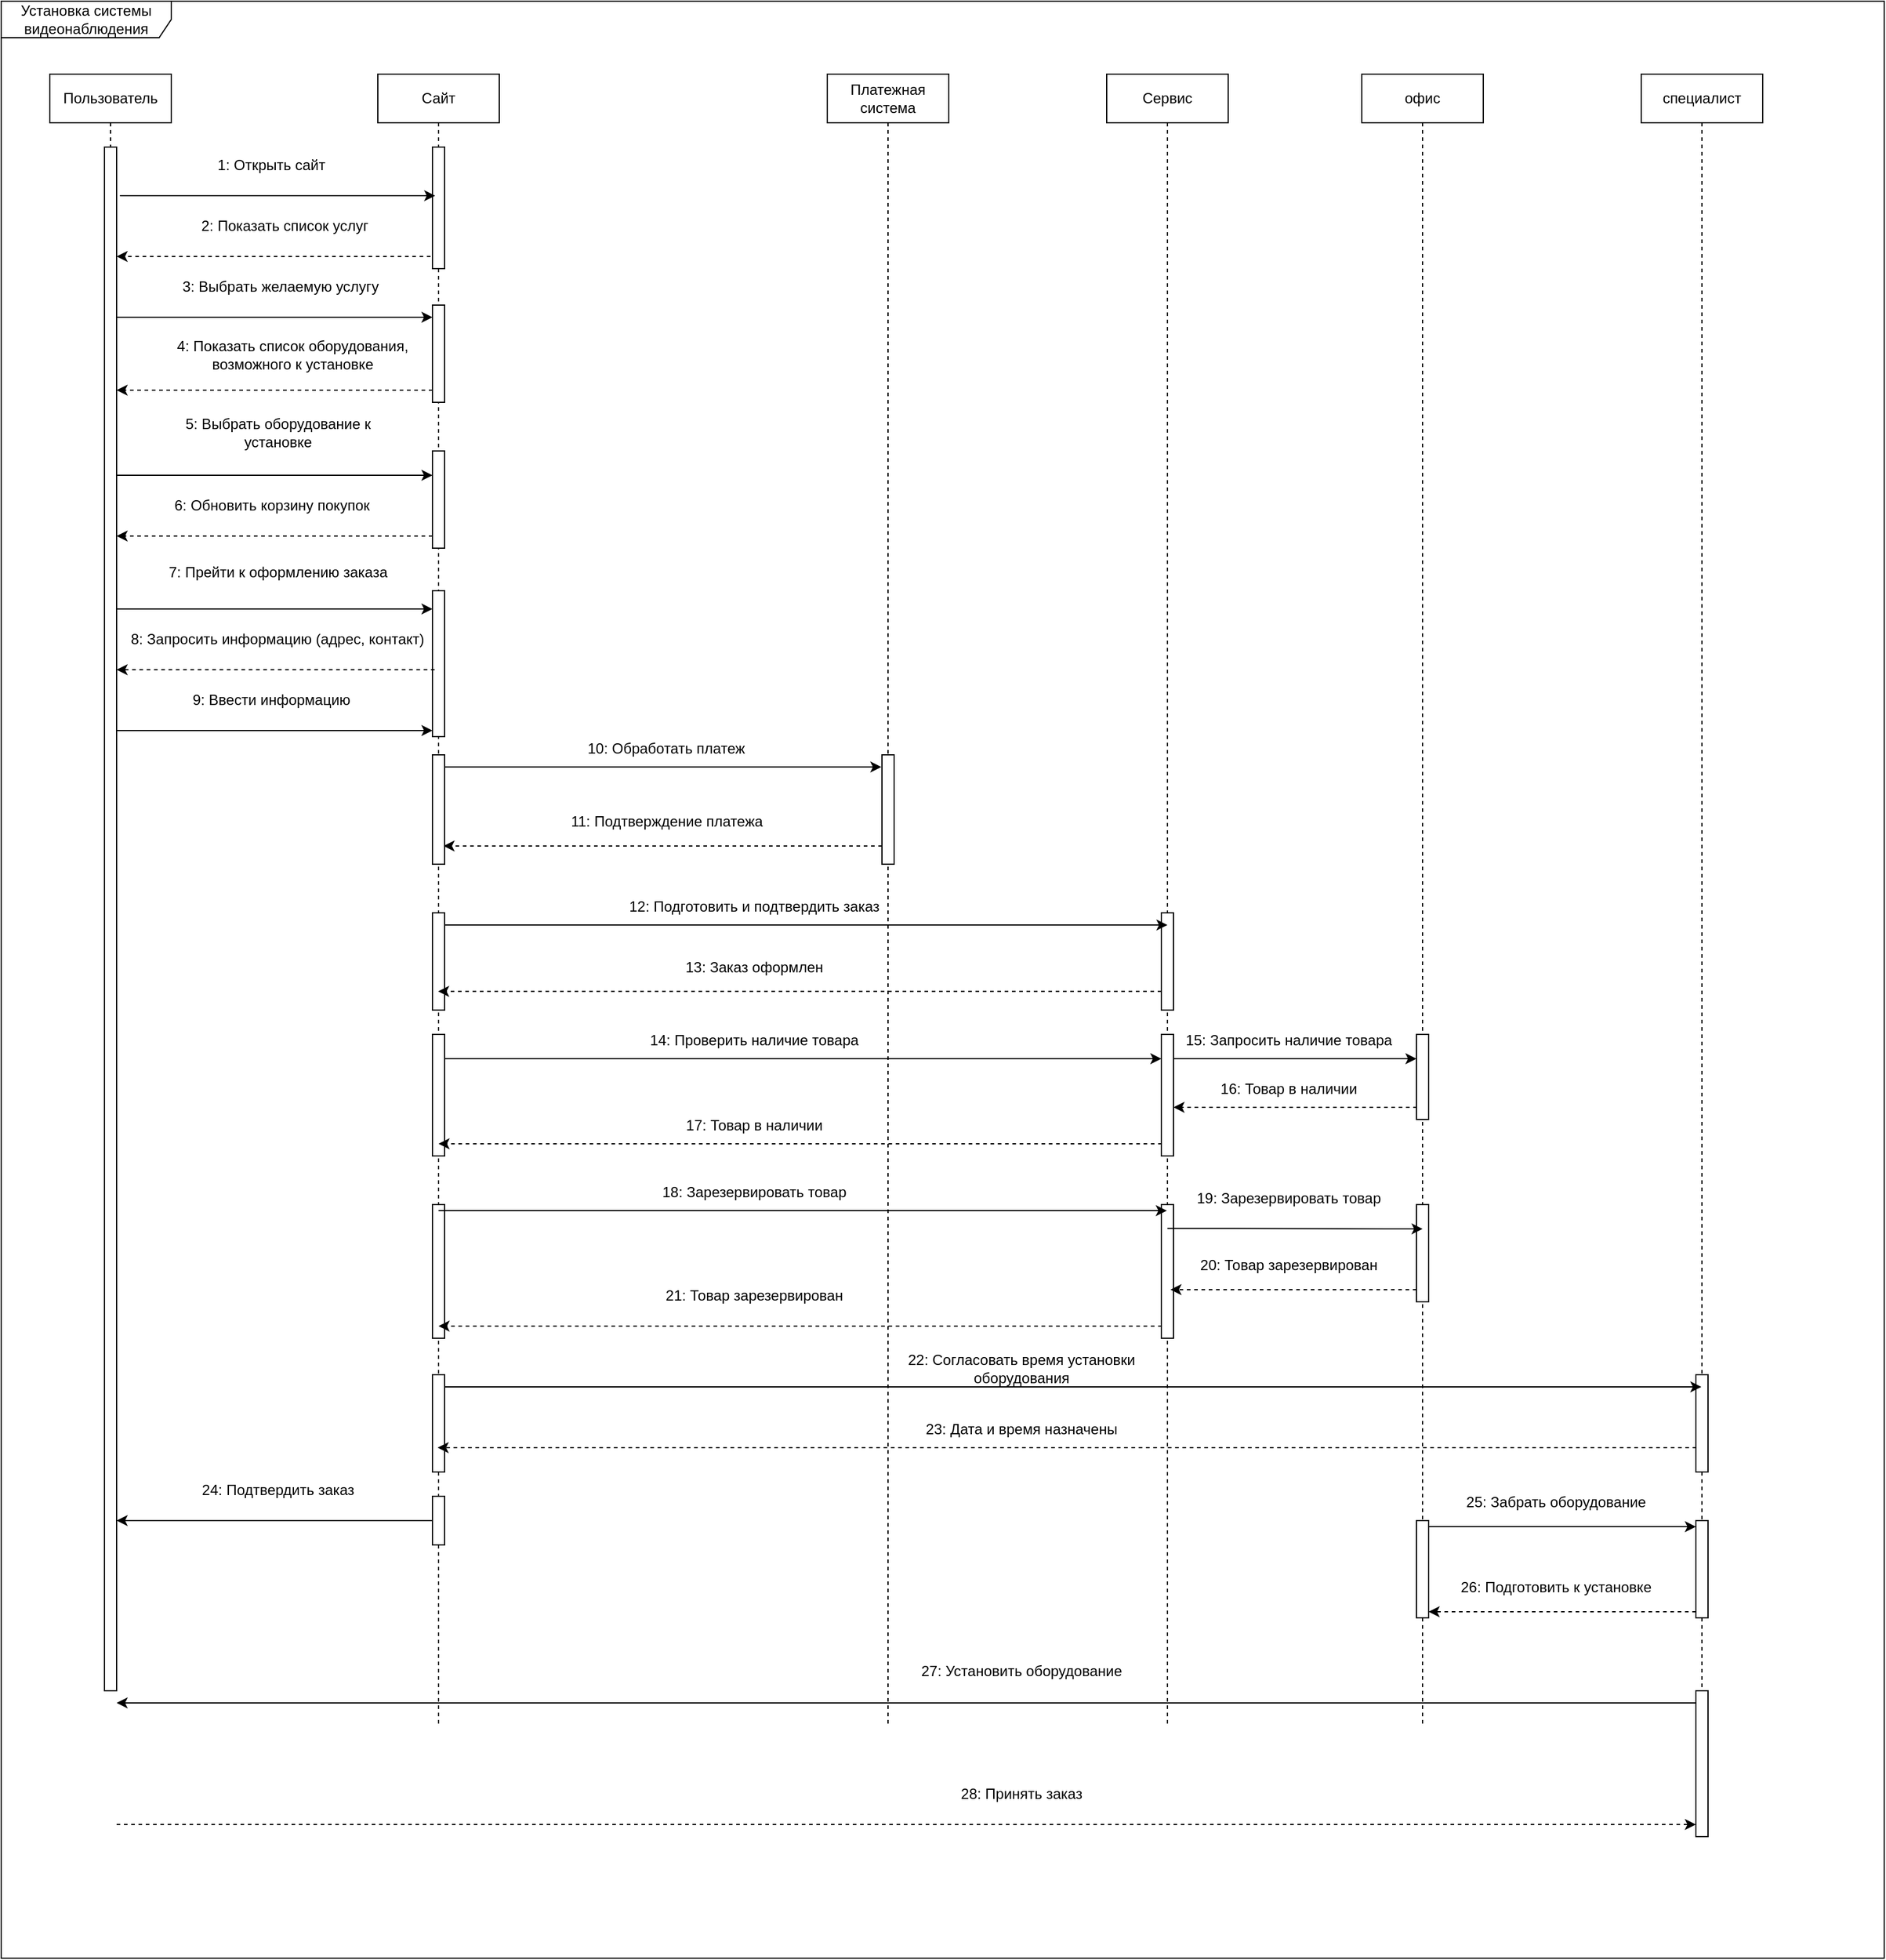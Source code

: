 <mxfile version="25.0.1">
  <diagram name="Страница — 1" id="M_jzQXmH7S2AjxUuForW">
    <mxGraphModel dx="1746" dy="2368" grid="1" gridSize="10" guides="1" tooltips="1" connect="1" arrows="1" fold="1" page="1" pageScale="1" pageWidth="827" pageHeight="1169" math="0" shadow="0">
      <root>
        <mxCell id="0" />
        <mxCell id="1" parent="0" />
        <mxCell id="CVCiPec276KEIEZ4r-IQ-117" value="Пользователь" style="shape=umlLifeline;perimeter=lifelinePerimeter;whiteSpace=wrap;html=1;container=1;dropTarget=0;collapsible=0;recursiveResize=0;outlineConnect=0;portConstraint=eastwest;newEdgeStyle={&quot;curved&quot;:0,&quot;rounded&quot;:0};" parent="1" vertex="1">
          <mxGeometry x="1130" y="40" width="100" height="80" as="geometry" />
        </mxCell>
        <mxCell id="CVCiPec276KEIEZ4r-IQ-118" value="Сайт" style="shape=umlLifeline;perimeter=lifelinePerimeter;whiteSpace=wrap;html=1;container=1;dropTarget=0;collapsible=0;recursiveResize=0;outlineConnect=0;portConstraint=eastwest;newEdgeStyle={&quot;curved&quot;:0,&quot;rounded&quot;:0};" parent="1" vertex="1">
          <mxGeometry x="1400" y="40" width="100" height="1360" as="geometry" />
        </mxCell>
        <mxCell id="CVCiPec276KEIEZ4r-IQ-129" value="" style="html=1;points=[[0,0,0,0,5],[0,1,0,0,-5],[1,0,0,0,5],[1,1,0,0,-5]];perimeter=orthogonalPerimeter;outlineConnect=0;targetShapes=umlLifeline;portConstraint=eastwest;newEdgeStyle={&quot;curved&quot;:0,&quot;rounded&quot;:0};" parent="CVCiPec276KEIEZ4r-IQ-118" vertex="1">
          <mxGeometry x="45" y="60" width="10" height="100" as="geometry" />
        </mxCell>
        <mxCell id="CVCiPec276KEIEZ4r-IQ-142" value="" style="html=1;points=[[0,0,0,0,5],[0,1,0,0,-5],[1,0,0,0,5],[1,1,0,0,-5]];perimeter=orthogonalPerimeter;outlineConnect=0;targetShapes=umlLifeline;portConstraint=eastwest;newEdgeStyle={&quot;curved&quot;:0,&quot;rounded&quot;:0};" parent="CVCiPec276KEIEZ4r-IQ-118" vertex="1">
          <mxGeometry x="45" y="310" width="10" height="80" as="geometry" />
        </mxCell>
        <mxCell id="CVCiPec276KEIEZ4r-IQ-149" value="" style="html=1;points=[[0,0,0,0,5],[0,1,0,0,-5],[1,0,0,0,5],[1,1,0,0,-5]];perimeter=orthogonalPerimeter;outlineConnect=0;targetShapes=umlLifeline;portConstraint=eastwest;newEdgeStyle={&quot;curved&quot;:0,&quot;rounded&quot;:0};" parent="CVCiPec276KEIEZ4r-IQ-118" vertex="1">
          <mxGeometry x="45" y="560" width="10" height="90" as="geometry" />
        </mxCell>
        <mxCell id="CVCiPec276KEIEZ4r-IQ-157" value="" style="html=1;points=[[0,0,0,0,5],[0,1,0,0,-5],[1,0,0,0,5],[1,1,0,0,-5]];perimeter=orthogonalPerimeter;outlineConnect=0;targetShapes=umlLifeline;portConstraint=eastwest;newEdgeStyle={&quot;curved&quot;:0,&quot;rounded&quot;:0};" parent="CVCiPec276KEIEZ4r-IQ-118" vertex="1">
          <mxGeometry x="45" y="690" width="10" height="80" as="geometry" />
        </mxCell>
        <mxCell id="CVCiPec276KEIEZ4r-IQ-163" value="" style="html=1;points=[[0,0,0,0,5],[0,1,0,0,-5],[1,0,0,0,5],[1,1,0,0,-5]];perimeter=orthogonalPerimeter;outlineConnect=0;targetShapes=umlLifeline;portConstraint=eastwest;newEdgeStyle={&quot;curved&quot;:0,&quot;rounded&quot;:0};" parent="CVCiPec276KEIEZ4r-IQ-118" vertex="1">
          <mxGeometry x="45" y="790" width="10" height="100" as="geometry" />
        </mxCell>
        <mxCell id="CVCiPec276KEIEZ4r-IQ-180" value="" style="html=1;points=[[0,0,0,0,5],[0,1,0,0,-5],[1,0,0,0,5],[1,1,0,0,-5]];perimeter=orthogonalPerimeter;outlineConnect=0;targetShapes=umlLifeline;portConstraint=eastwest;newEdgeStyle={&quot;curved&quot;:0,&quot;rounded&quot;:0};" parent="CVCiPec276KEIEZ4r-IQ-118" vertex="1">
          <mxGeometry x="45" y="930" width="10" height="110" as="geometry" />
        </mxCell>
        <mxCell id="CVCiPec276KEIEZ4r-IQ-194" value="" style="html=1;points=[[0,0,0,0,5],[0,1,0,0,-5],[1,0,0,0,5],[1,1,0,0,-5]];perimeter=orthogonalPerimeter;outlineConnect=0;targetShapes=umlLifeline;portConstraint=eastwest;newEdgeStyle={&quot;curved&quot;:0,&quot;rounded&quot;:0};" parent="CVCiPec276KEIEZ4r-IQ-118" vertex="1">
          <mxGeometry x="45" y="1070" width="10" height="80" as="geometry" />
        </mxCell>
        <mxCell id="CVCiPec276KEIEZ4r-IQ-200" value="" style="html=1;points=[[0,0,0,0,5],[0,1,0,0,-5],[1,0,0,0,5],[1,1,0,0,-5]];perimeter=orthogonalPerimeter;outlineConnect=0;targetShapes=umlLifeline;portConstraint=eastwest;newEdgeStyle={&quot;curved&quot;:0,&quot;rounded&quot;:0};" parent="CVCiPec276KEIEZ4r-IQ-118" vertex="1">
          <mxGeometry x="45" y="1170" width="10" height="40" as="geometry" />
        </mxCell>
        <mxCell id="CVCiPec276KEIEZ4r-IQ-221" value="" style="html=1;points=[[0,0,0,0,5],[0,1,0,0,-5],[1,0,0,0,5],[1,1,0,0,-5]];perimeter=orthogonalPerimeter;outlineConnect=0;targetShapes=umlLifeline;portConstraint=eastwest;newEdgeStyle={&quot;curved&quot;:0,&quot;rounded&quot;:0};" parent="CVCiPec276KEIEZ4r-IQ-118" vertex="1">
          <mxGeometry x="45" y="190" width="10" height="80" as="geometry" />
        </mxCell>
        <mxCell id="b9OQVoJCKVu9rGhb326X-2" value="" style="html=1;points=[[0,0,0,0,5],[0,1,0,0,-5],[1,0,0,0,5],[1,1,0,0,-5]];perimeter=orthogonalPerimeter;outlineConnect=0;targetShapes=umlLifeline;portConstraint=eastwest;newEdgeStyle={&quot;curved&quot;:0,&quot;rounded&quot;:0};" vertex="1" parent="CVCiPec276KEIEZ4r-IQ-118">
          <mxGeometry x="45" y="425" width="10" height="120" as="geometry" />
        </mxCell>
        <mxCell id="CVCiPec276KEIEZ4r-IQ-120" value="Платежная система" style="shape=umlLifeline;perimeter=lifelinePerimeter;whiteSpace=wrap;html=1;container=1;dropTarget=0;collapsible=0;recursiveResize=0;outlineConnect=0;portConstraint=eastwest;newEdgeStyle={&quot;curved&quot;:0,&quot;rounded&quot;:0};" parent="1" vertex="1">
          <mxGeometry x="1770" y="40" width="100" height="1360" as="geometry" />
        </mxCell>
        <mxCell id="CVCiPec276KEIEZ4r-IQ-150" value="" style="html=1;points=[[0,0,0,0,5],[0,1,0,0,-5],[1,0,0,0,5],[1,1,0,0,-5]];perimeter=orthogonalPerimeter;outlineConnect=0;targetShapes=umlLifeline;portConstraint=eastwest;newEdgeStyle={&quot;curved&quot;:0,&quot;rounded&quot;:0};" parent="CVCiPec276KEIEZ4r-IQ-120" vertex="1">
          <mxGeometry x="45" y="560" width="10" height="90" as="geometry" />
        </mxCell>
        <mxCell id="CVCiPec276KEIEZ4r-IQ-121" value="Сервис" style="shape=umlLifeline;perimeter=lifelinePerimeter;whiteSpace=wrap;html=1;container=1;dropTarget=0;collapsible=0;recursiveResize=0;outlineConnect=0;portConstraint=eastwest;newEdgeStyle={&quot;curved&quot;:0,&quot;rounded&quot;:0};" parent="1" vertex="1">
          <mxGeometry x="2000" y="40" width="100" height="1360" as="geometry" />
        </mxCell>
        <mxCell id="CVCiPec276KEIEZ4r-IQ-159" value="" style="html=1;points=[[0,0,0,0,5],[0,1,0,0,-5],[1,0,0,0,5],[1,1,0,0,-5]];perimeter=orthogonalPerimeter;outlineConnect=0;targetShapes=umlLifeline;portConstraint=eastwest;newEdgeStyle={&quot;curved&quot;:0,&quot;rounded&quot;:0};" parent="CVCiPec276KEIEZ4r-IQ-121" vertex="1">
          <mxGeometry x="45" y="690" width="10" height="80" as="geometry" />
        </mxCell>
        <mxCell id="CVCiPec276KEIEZ4r-IQ-164" value="" style="html=1;points=[[0,0,0,0,5],[0,1,0,0,-5],[1,0,0,0,5],[1,1,0,0,-5]];perimeter=orthogonalPerimeter;outlineConnect=0;targetShapes=umlLifeline;portConstraint=eastwest;newEdgeStyle={&quot;curved&quot;:0,&quot;rounded&quot;:0};" parent="CVCiPec276KEIEZ4r-IQ-121" vertex="1">
          <mxGeometry x="45" y="790" width="10" height="100" as="geometry" />
        </mxCell>
        <mxCell id="CVCiPec276KEIEZ4r-IQ-183" value="" style="html=1;points=[[0,0,0,0,5],[0,1,0,0,-5],[1,0,0,0,5],[1,1,0,0,-5]];perimeter=orthogonalPerimeter;outlineConnect=0;targetShapes=umlLifeline;portConstraint=eastwest;newEdgeStyle={&quot;curved&quot;:0,&quot;rounded&quot;:0};" parent="CVCiPec276KEIEZ4r-IQ-121" vertex="1">
          <mxGeometry x="45" y="930" width="10" height="110" as="geometry" />
        </mxCell>
        <mxCell id="CVCiPec276KEIEZ4r-IQ-122" value="офис" style="shape=umlLifeline;perimeter=lifelinePerimeter;whiteSpace=wrap;html=1;container=1;dropTarget=0;collapsible=0;recursiveResize=0;outlineConnect=0;portConstraint=eastwest;newEdgeStyle={&quot;curved&quot;:0,&quot;rounded&quot;:0};" parent="1" vertex="1">
          <mxGeometry x="2210" y="40" width="100" height="1360" as="geometry" />
        </mxCell>
        <mxCell id="CVCiPec276KEIEZ4r-IQ-171" value="" style="html=1;points=[[0,0,0,0,5],[0,1,0,0,-5],[1,0,0,0,5],[1,1,0,0,-5]];perimeter=orthogonalPerimeter;outlineConnect=0;targetShapes=umlLifeline;portConstraint=eastwest;newEdgeStyle={&quot;curved&quot;:0,&quot;rounded&quot;:0};" parent="CVCiPec276KEIEZ4r-IQ-122" vertex="1">
          <mxGeometry x="45" y="790" width="10" height="70" as="geometry" />
        </mxCell>
        <mxCell id="CVCiPec276KEIEZ4r-IQ-185" value="" style="html=1;points=[[0,0,0,0,5],[0,1,0,0,-5],[1,0,0,0,5],[1,1,0,0,-5]];perimeter=orthogonalPerimeter;outlineConnect=0;targetShapes=umlLifeline;portConstraint=eastwest;newEdgeStyle={&quot;curved&quot;:0,&quot;rounded&quot;:0};" parent="CVCiPec276KEIEZ4r-IQ-122" vertex="1">
          <mxGeometry x="45" y="930" width="10" height="80" as="geometry" />
        </mxCell>
        <mxCell id="CVCiPec276KEIEZ4r-IQ-206" value="" style="html=1;points=[[0,0,0,0,5],[0,1,0,0,-5],[1,0,0,0,5],[1,1,0,0,-5]];perimeter=orthogonalPerimeter;outlineConnect=0;targetShapes=umlLifeline;portConstraint=eastwest;newEdgeStyle={&quot;curved&quot;:0,&quot;rounded&quot;:0};" parent="CVCiPec276KEIEZ4r-IQ-122" vertex="1">
          <mxGeometry x="45" y="1190" width="10" height="80" as="geometry" />
        </mxCell>
        <mxCell id="CVCiPec276KEIEZ4r-IQ-123" value="" style="html=1;points=[[0,0,0,0,5],[0,1,0,0,-5],[1,0,0,0,5],[1,1,0,0,-5]];perimeter=orthogonalPerimeter;outlineConnect=0;targetShapes=umlLifeline;portConstraint=eastwest;newEdgeStyle={&quot;curved&quot;:0,&quot;rounded&quot;:0};" parent="1" vertex="1">
          <mxGeometry x="1175" y="100" width="10" height="1270" as="geometry" />
        </mxCell>
        <mxCell id="CVCiPec276KEIEZ4r-IQ-124" value="" style="endArrow=classic;html=1;rounded=0;exitX=1.083;exitY=0.016;exitDx=0;exitDy=0;exitPerimeter=0;" parent="1" edge="1">
          <mxGeometry width="50" height="50" relative="1" as="geometry">
            <mxPoint x="1187.75" y="140" as="sourcePoint" />
            <mxPoint x="1447.25" y="140" as="targetPoint" />
          </mxGeometry>
        </mxCell>
        <mxCell id="CVCiPec276KEIEZ4r-IQ-130" value="" style="endArrow=classic;html=1;rounded=0;exitX=1.083;exitY=0.016;exitDx=0;exitDy=0;exitPerimeter=0;" parent="1" edge="1">
          <mxGeometry width="50" height="50" relative="1" as="geometry">
            <mxPoint x="1185" y="580" as="sourcePoint" />
            <mxPoint x="1445" y="580" as="targetPoint" />
          </mxGeometry>
        </mxCell>
        <mxCell id="CVCiPec276KEIEZ4r-IQ-131" value="1: Открыть сайт" style="text;html=1;align=center;verticalAlign=middle;whiteSpace=wrap;rounded=0;" parent="1" vertex="1">
          <mxGeometry x="1235" y="100" width="155" height="30" as="geometry" />
        </mxCell>
        <mxCell id="CVCiPec276KEIEZ4r-IQ-132" value="" style="endArrow=classic;html=1;rounded=0;dashed=1;" parent="1" edge="1">
          <mxGeometry width="50" height="50" relative="1" as="geometry">
            <mxPoint x="1443.37" y="190" as="sourcePoint" />
            <mxPoint x="1185" y="190" as="targetPoint" />
          </mxGeometry>
        </mxCell>
        <mxCell id="CVCiPec276KEIEZ4r-IQ-135" value="&lt;font style=&quot;vertical-align: inherit;&quot;&gt;&lt;font style=&quot;vertical-align: inherit;&quot;&gt;2: Показать список услуг&lt;/font&gt;&lt;/font&gt;" style="text;html=1;align=center;verticalAlign=middle;whiteSpace=wrap;rounded=0;" parent="1" vertex="1">
          <mxGeometry x="1241" y="150" width="165" height="30" as="geometry" />
        </mxCell>
        <mxCell id="CVCiPec276KEIEZ4r-IQ-136" value="" style="endArrow=classic;html=1;rounded=0;" parent="1" edge="1">
          <mxGeometry width="50" height="50" relative="1" as="geometry">
            <mxPoint x="1185" y="240.0" as="sourcePoint" />
            <mxPoint x="1445" y="240" as="targetPoint" />
          </mxGeometry>
        </mxCell>
        <mxCell id="CVCiPec276KEIEZ4r-IQ-137" value="" style="endArrow=classic;html=1;rounded=0;dashed=1;" parent="1" edge="1">
          <mxGeometry width="50" height="50" relative="1" as="geometry">
            <mxPoint x="1445" y="300" as="sourcePoint" />
            <mxPoint x="1185" y="300" as="targetPoint" />
            <Array as="points">
              <mxPoint x="1405" y="300" />
            </Array>
          </mxGeometry>
        </mxCell>
        <mxCell id="CVCiPec276KEIEZ4r-IQ-139" value="&lt;font style=&quot;vertical-align: inherit;&quot;&gt;&lt;font style=&quot;vertical-align: inherit;&quot;&gt;3: Выбрать желаемую услугу&lt;/font&gt;&lt;/font&gt;" style="text;html=1;align=center;verticalAlign=middle;whiteSpace=wrap;rounded=0;" parent="1" vertex="1">
          <mxGeometry x="1235" y="200" width="170" height="30" as="geometry" />
        </mxCell>
        <mxCell id="CVCiPec276KEIEZ4r-IQ-140" value="4: Показать список оборудования, возможного к установке" style="text;html=1;align=center;verticalAlign=middle;whiteSpace=wrap;rounded=0;" parent="1" vertex="1">
          <mxGeometry x="1230" y="250" width="200" height="42.5" as="geometry" />
        </mxCell>
        <mxCell id="CVCiPec276KEIEZ4r-IQ-141" value="" style="endArrow=classic;html=1;rounded=0;exitX=1.083;exitY=0.016;exitDx=0;exitDy=0;exitPerimeter=0;" parent="1" edge="1">
          <mxGeometry width="50" height="50" relative="1" as="geometry">
            <mxPoint x="1185" y="370" as="sourcePoint" />
            <mxPoint x="1445" y="370" as="targetPoint" />
          </mxGeometry>
        </mxCell>
        <mxCell id="CVCiPec276KEIEZ4r-IQ-144" value="" style="endArrow=classic;html=1;rounded=0;dashed=1;" parent="1" edge="1">
          <mxGeometry width="50" height="50" relative="1" as="geometry">
            <mxPoint x="1446.75" y="530" as="sourcePoint" />
            <mxPoint x="1185.0" y="530" as="targetPoint" />
          </mxGeometry>
        </mxCell>
        <mxCell id="CVCiPec276KEIEZ4r-IQ-145" value="8: Запросить информацию (адрес, контакт)" style="text;html=1;align=center;verticalAlign=middle;whiteSpace=wrap;rounded=0;" parent="1" vertex="1">
          <mxGeometry x="1190" y="490" width="255" height="30" as="geometry" />
        </mxCell>
        <mxCell id="CVCiPec276KEIEZ4r-IQ-146" value="5: Выбрать оборудование к установке" style="text;html=1;align=center;verticalAlign=middle;whiteSpace=wrap;rounded=0;" parent="1" vertex="1">
          <mxGeometry x="1217.5" y="320" width="200" height="30" as="geometry" />
        </mxCell>
        <mxCell id="CVCiPec276KEIEZ4r-IQ-148" value="9: Ввести информацию" style="text;html=1;align=center;verticalAlign=middle;whiteSpace=wrap;rounded=0;" parent="1" vertex="1">
          <mxGeometry x="1235" y="540" width="155" height="30" as="geometry" />
        </mxCell>
        <mxCell id="CVCiPec276KEIEZ4r-IQ-153" value="" style="endArrow=classic;html=1;rounded=0;" parent="1" source="CVCiPec276KEIEZ4r-IQ-149" edge="1">
          <mxGeometry width="50" height="50" relative="1" as="geometry">
            <mxPoint x="1460" y="610" as="sourcePoint" />
            <mxPoint x="1814.5" y="610" as="targetPoint" />
          </mxGeometry>
        </mxCell>
        <mxCell id="CVCiPec276KEIEZ4r-IQ-154" value="10: Обработать платеж" style="text;html=1;align=center;verticalAlign=middle;whiteSpace=wrap;rounded=0;" parent="1" vertex="1">
          <mxGeometry x="1560" y="580" width="155" height="30" as="geometry" />
        </mxCell>
        <mxCell id="CVCiPec276KEIEZ4r-IQ-155" value="" style="endArrow=classic;html=1;rounded=0;dashed=1;" parent="1" source="CVCiPec276KEIEZ4r-IQ-150" edge="1">
          <mxGeometry width="50" height="50" relative="1" as="geometry">
            <mxPoint x="1810" y="675" as="sourcePoint" />
            <mxPoint x="1454.12" y="675" as="targetPoint" />
          </mxGeometry>
        </mxCell>
        <mxCell id="CVCiPec276KEIEZ4r-IQ-156" value="11: Подтверждение платежа" style="text;html=1;align=center;verticalAlign=middle;whiteSpace=wrap;rounded=0;" parent="1" vertex="1">
          <mxGeometry x="1557.5" y="640" width="160" height="30" as="geometry" />
        </mxCell>
        <mxCell id="CVCiPec276KEIEZ4r-IQ-158" value="" style="endArrow=classic;html=1;rounded=0;" parent="1" edge="1">
          <mxGeometry width="50" height="50" relative="1" as="geometry">
            <mxPoint x="1455" y="740" as="sourcePoint" />
            <mxPoint x="2050" y="740" as="targetPoint" />
          </mxGeometry>
        </mxCell>
        <mxCell id="CVCiPec276KEIEZ4r-IQ-160" value="12: Подготовить и подтвердить заказ" style="text;html=1;align=center;verticalAlign=middle;whiteSpace=wrap;rounded=0;" parent="1" vertex="1">
          <mxGeometry x="1590" y="710" width="240" height="30" as="geometry" />
        </mxCell>
        <mxCell id="CVCiPec276KEIEZ4r-IQ-161" value="" style="endArrow=classic;html=1;rounded=0;dashed=1;" parent="1" edge="1">
          <mxGeometry width="50" height="50" relative="1" as="geometry">
            <mxPoint x="2045" y="794.58" as="sourcePoint" />
            <mxPoint x="1449.667" y="794.58" as="targetPoint" />
          </mxGeometry>
        </mxCell>
        <mxCell id="CVCiPec276KEIEZ4r-IQ-162" value="13: Заказ оформлен" style="text;html=1;align=center;verticalAlign=middle;whiteSpace=wrap;rounded=0;" parent="1" vertex="1">
          <mxGeometry x="1590" y="760" width="240" height="30" as="geometry" />
        </mxCell>
        <mxCell id="CVCiPec276KEIEZ4r-IQ-169" value="" style="endArrow=classic;html=1;rounded=0;" parent="1" source="CVCiPec276KEIEZ4r-IQ-163" edge="1">
          <mxGeometry width="50" height="50" relative="1" as="geometry">
            <mxPoint x="1460" y="850" as="sourcePoint" />
            <mxPoint x="2045" y="850" as="targetPoint" />
          </mxGeometry>
        </mxCell>
        <mxCell id="CVCiPec276KEIEZ4r-IQ-170" value="14: Проверить наличие товара" style="text;html=1;align=center;verticalAlign=middle;whiteSpace=wrap;rounded=0;" parent="1" vertex="1">
          <mxGeometry x="1590" y="820" width="240" height="30" as="geometry" />
        </mxCell>
        <mxCell id="CVCiPec276KEIEZ4r-IQ-172" value="" style="endArrow=classic;html=1;rounded=0;" parent="1" edge="1">
          <mxGeometry width="50" height="50" relative="1" as="geometry">
            <mxPoint x="2055" y="850" as="sourcePoint" />
            <mxPoint x="2255" y="850" as="targetPoint" />
          </mxGeometry>
        </mxCell>
        <mxCell id="CVCiPec276KEIEZ4r-IQ-173" value="15: Запросить наличие товара" style="text;html=1;align=center;verticalAlign=middle;whiteSpace=wrap;rounded=0;" parent="1" vertex="1">
          <mxGeometry x="2030" y="820" width="240" height="30" as="geometry" />
        </mxCell>
        <mxCell id="CVCiPec276KEIEZ4r-IQ-176" value="" style="endArrow=classic;html=1;rounded=0;dashed=1;" parent="1" target="CVCiPec276KEIEZ4r-IQ-164" edge="1">
          <mxGeometry width="50" height="50" relative="1" as="geometry">
            <mxPoint x="2255.33" y="890" as="sourcePoint" />
            <mxPoint x="1659.997" y="890" as="targetPoint" />
          </mxGeometry>
        </mxCell>
        <mxCell id="CVCiPec276KEIEZ4r-IQ-177" value="16: Товар в наличии" style="text;html=1;align=center;verticalAlign=middle;whiteSpace=wrap;rounded=0;" parent="1" vertex="1">
          <mxGeometry x="2030" y="860" width="240" height="30" as="geometry" />
        </mxCell>
        <mxCell id="CVCiPec276KEIEZ4r-IQ-178" value="" style="endArrow=classic;html=1;rounded=0;dashed=1;" parent="1" edge="1">
          <mxGeometry width="50" height="50" relative="1" as="geometry">
            <mxPoint x="2045.33" y="920" as="sourcePoint" />
            <mxPoint x="1450" y="920" as="targetPoint" />
          </mxGeometry>
        </mxCell>
        <mxCell id="CVCiPec276KEIEZ4r-IQ-179" value="17: Товар в наличии" style="text;html=1;align=center;verticalAlign=middle;whiteSpace=wrap;rounded=0;" parent="1" vertex="1">
          <mxGeometry x="1590" y="890" width="240" height="30" as="geometry" />
        </mxCell>
        <mxCell id="CVCiPec276KEIEZ4r-IQ-181" value="" style="endArrow=classic;html=1;rounded=0;" parent="1" edge="1">
          <mxGeometry width="50" height="50" relative="1" as="geometry">
            <mxPoint x="1450" y="975" as="sourcePoint" />
            <mxPoint x="2049.5" y="975" as="targetPoint" />
          </mxGeometry>
        </mxCell>
        <mxCell id="CVCiPec276KEIEZ4r-IQ-184" value="18: Зарезервировать товар" style="text;html=1;align=center;verticalAlign=middle;whiteSpace=wrap;rounded=0;" parent="1" vertex="1">
          <mxGeometry x="1590" y="945" width="240" height="30" as="geometry" />
        </mxCell>
        <mxCell id="CVCiPec276KEIEZ4r-IQ-186" value="" style="endArrow=classic;html=1;rounded=0;" parent="1" edge="1">
          <mxGeometry width="50" height="50" relative="1" as="geometry">
            <mxPoint x="2050" y="989.57" as="sourcePoint" />
            <mxPoint x="2260" y="990" as="targetPoint" />
          </mxGeometry>
        </mxCell>
        <mxCell id="CVCiPec276KEIEZ4r-IQ-187" value="19: Зарезервировать товар" style="text;html=1;align=center;verticalAlign=middle;whiteSpace=wrap;rounded=0;" parent="1" vertex="1">
          <mxGeometry x="2030" y="950" width="240" height="30" as="geometry" />
        </mxCell>
        <mxCell id="CVCiPec276KEIEZ4r-IQ-189" value="" style="endArrow=classic;html=1;rounded=0;dashed=1;" parent="1" source="CVCiPec276KEIEZ4r-IQ-185" edge="1">
          <mxGeometry width="50" height="50" relative="1" as="geometry">
            <mxPoint x="2247.5" y="1040" as="sourcePoint" />
            <mxPoint x="2052.5" y="1040" as="targetPoint" />
          </mxGeometry>
        </mxCell>
        <mxCell id="CVCiPec276KEIEZ4r-IQ-190" value="20: Товар зарезервирован" style="text;html=1;align=center;verticalAlign=middle;whiteSpace=wrap;rounded=0;" parent="1" vertex="1">
          <mxGeometry x="2030" y="1005" width="240" height="30" as="geometry" />
        </mxCell>
        <mxCell id="CVCiPec276KEIEZ4r-IQ-191" value="" style="endArrow=classic;html=1;rounded=0;dashed=1;" parent="1" edge="1">
          <mxGeometry width="50" height="50" relative="1" as="geometry">
            <mxPoint x="2045.33" y="1070" as="sourcePoint" />
            <mxPoint x="1450" y="1070" as="targetPoint" />
          </mxGeometry>
        </mxCell>
        <mxCell id="CVCiPec276KEIEZ4r-IQ-192" value="21: Товар зарезервирован" style="text;html=1;align=center;verticalAlign=middle;whiteSpace=wrap;rounded=0;" parent="1" vertex="1">
          <mxGeometry x="1590" y="1030" width="240" height="30" as="geometry" />
        </mxCell>
        <mxCell id="CVCiPec276KEIEZ4r-IQ-193" value="специалист" style="shape=umlLifeline;perimeter=lifelinePerimeter;whiteSpace=wrap;html=1;container=1;dropTarget=0;collapsible=0;recursiveResize=0;outlineConnect=0;portConstraint=eastwest;newEdgeStyle={&quot;curved&quot;:0,&quot;rounded&quot;:0};" parent="1" vertex="1">
          <mxGeometry x="2440" y="40" width="100" height="1360" as="geometry" />
        </mxCell>
        <mxCell id="CVCiPec276KEIEZ4r-IQ-195" value="" style="html=1;points=[[0,0,0,0,5],[0,1,0,0,-5],[1,0,0,0,5],[1,1,0,0,-5]];perimeter=orthogonalPerimeter;outlineConnect=0;targetShapes=umlLifeline;portConstraint=eastwest;newEdgeStyle={&quot;curved&quot;:0,&quot;rounded&quot;:0};" parent="CVCiPec276KEIEZ4r-IQ-193" vertex="1">
          <mxGeometry x="45" y="1070" width="10" height="80" as="geometry" />
        </mxCell>
        <mxCell id="CVCiPec276KEIEZ4r-IQ-207" value="" style="html=1;points=[[0,0,0,0,5],[0,1,0,0,-5],[1,0,0,0,5],[1,1,0,0,-5]];perimeter=orthogonalPerimeter;outlineConnect=0;targetShapes=umlLifeline;portConstraint=eastwest;newEdgeStyle={&quot;curved&quot;:0,&quot;rounded&quot;:0};" parent="CVCiPec276KEIEZ4r-IQ-193" vertex="1">
          <mxGeometry x="45" y="1190" width="10" height="80" as="geometry" />
        </mxCell>
        <mxCell id="CVCiPec276KEIEZ4r-IQ-215" value="" style="html=1;points=[[0,0,0,0,5],[0,1,0,0,-5],[1,0,0,0,5],[1,1,0,0,-5]];perimeter=orthogonalPerimeter;outlineConnect=0;targetShapes=umlLifeline;portConstraint=eastwest;newEdgeStyle={&quot;curved&quot;:0,&quot;rounded&quot;:0};" parent="CVCiPec276KEIEZ4r-IQ-193" vertex="1">
          <mxGeometry x="45" y="1330" width="10" height="120" as="geometry" />
        </mxCell>
        <mxCell id="CVCiPec276KEIEZ4r-IQ-196" value="" style="endArrow=classic;html=1;rounded=0;" parent="1" edge="1">
          <mxGeometry width="50" height="50" relative="1" as="geometry">
            <mxPoint x="1455" y="1120" as="sourcePoint" />
            <mxPoint x="2489.5" y="1120" as="targetPoint" />
          </mxGeometry>
        </mxCell>
        <mxCell id="CVCiPec276KEIEZ4r-IQ-197" value="22: Согласовать время установки оборудования" style="text;html=1;align=center;verticalAlign=middle;whiteSpace=wrap;rounded=0;" parent="1" vertex="1">
          <mxGeometry x="1810" y="1090" width="240" height="30" as="geometry" />
        </mxCell>
        <mxCell id="CVCiPec276KEIEZ4r-IQ-198" value="" style="endArrow=classic;html=1;rounded=0;dashed=1;" parent="1" edge="1">
          <mxGeometry width="50" height="50" relative="1" as="geometry">
            <mxPoint x="2485.33" y="1170" as="sourcePoint" />
            <mxPoint x="1449.25" y="1170" as="targetPoint" />
          </mxGeometry>
        </mxCell>
        <mxCell id="CVCiPec276KEIEZ4r-IQ-199" value="23: Дата и время назначены" style="text;html=1;align=center;verticalAlign=middle;whiteSpace=wrap;rounded=0;" parent="1" vertex="1">
          <mxGeometry x="1810" y="1140" width="240" height="30" as="geometry" />
        </mxCell>
        <mxCell id="CVCiPec276KEIEZ4r-IQ-202" value="" style="endArrow=classic;html=1;rounded=0;" parent="1" edge="1">
          <mxGeometry width="50" height="50" relative="1" as="geometry">
            <mxPoint x="1445" y="1230" as="sourcePoint" />
            <mxPoint x="1185" y="1230" as="targetPoint" />
          </mxGeometry>
        </mxCell>
        <mxCell id="CVCiPec276KEIEZ4r-IQ-204" value="24: Подтвердить заказ" style="text;html=1;align=center;verticalAlign=middle;whiteSpace=wrap;rounded=0;" parent="1" vertex="1">
          <mxGeometry x="1197.5" y="1190" width="240" height="30" as="geometry" />
        </mxCell>
        <mxCell id="CVCiPec276KEIEZ4r-IQ-208" value="" style="endArrow=classic;html=1;rounded=0;dashed=1;entryX=1;entryY=1;entryDx=0;entryDy=-5;entryPerimeter=0;exitX=0;exitY=1;exitDx=0;exitDy=-5;exitPerimeter=0;" parent="1" source="CVCiPec276KEIEZ4r-IQ-207" target="CVCiPec276KEIEZ4r-IQ-206" edge="1">
          <mxGeometry width="50" height="50" relative="1" as="geometry">
            <mxPoint x="2481.5" y="1300" as="sourcePoint" />
            <mxPoint x="2279" y="1300" as="targetPoint" />
          </mxGeometry>
        </mxCell>
        <mxCell id="CVCiPec276KEIEZ4r-IQ-212" value="" style="endArrow=classic;html=1;rounded=0;entryX=0;entryY=0;entryDx=0;entryDy=5;entryPerimeter=0;" parent="1" source="CVCiPec276KEIEZ4r-IQ-206" target="CVCiPec276KEIEZ4r-IQ-207" edge="1">
          <mxGeometry width="50" height="50" relative="1" as="geometry">
            <mxPoint x="2270" y="1240" as="sourcePoint" />
            <mxPoint x="2480" y="1240.43" as="targetPoint" />
          </mxGeometry>
        </mxCell>
        <mxCell id="CVCiPec276KEIEZ4r-IQ-213" value="25: Забрать оборудование" style="text;html=1;align=center;verticalAlign=middle;whiteSpace=wrap;rounded=0;" parent="1" vertex="1">
          <mxGeometry x="2250" y="1200" width="240" height="30" as="geometry" />
        </mxCell>
        <mxCell id="CVCiPec276KEIEZ4r-IQ-214" value="26: Подготовить к установке" style="text;html=1;align=center;verticalAlign=middle;whiteSpace=wrap;rounded=0;" parent="1" vertex="1">
          <mxGeometry x="2250" y="1270" width="240" height="30" as="geometry" />
        </mxCell>
        <mxCell id="CVCiPec276KEIEZ4r-IQ-216" value="" style="endArrow=classic;html=1;rounded=0;" parent="1" edge="1">
          <mxGeometry width="50" height="50" relative="1" as="geometry">
            <mxPoint x="2485" y="1380" as="sourcePoint" />
            <mxPoint x="1185" y="1380" as="targetPoint" />
          </mxGeometry>
        </mxCell>
        <mxCell id="CVCiPec276KEIEZ4r-IQ-217" value="27: Установить оборудование" style="text;html=1;align=center;verticalAlign=middle;whiteSpace=wrap;rounded=0;" parent="1" vertex="1">
          <mxGeometry x="1810" y="1339" width="240" height="30" as="geometry" />
        </mxCell>
        <mxCell id="CVCiPec276KEIEZ4r-IQ-218" value="" style="endArrow=classic;html=1;rounded=0;dashed=1;" parent="1" edge="1">
          <mxGeometry width="50" height="50" relative="1" as="geometry">
            <mxPoint x="1185" y="1480" as="sourcePoint" />
            <mxPoint x="2485" y="1480" as="targetPoint" />
          </mxGeometry>
        </mxCell>
        <mxCell id="CVCiPec276KEIEZ4r-IQ-219" value="28: Принять заказ" style="text;html=1;align=center;verticalAlign=middle;whiteSpace=wrap;rounded=0;" parent="1" vertex="1">
          <mxGeometry x="1810" y="1440" width="240" height="30" as="geometry" />
        </mxCell>
        <mxCell id="CVCiPec276KEIEZ4r-IQ-220" value="&lt;font style=&quot;vertical-align: inherit;&quot;&gt;&lt;font style=&quot;vertical-align: inherit;&quot;&gt;Установка системы видеонаблюдения&lt;/font&gt;&lt;/font&gt;" style="shape=umlFrame;whiteSpace=wrap;html=1;pointerEvents=0;width=140;height=30;" parent="1" vertex="1">
          <mxGeometry x="1090" y="-20" width="1550" height="1610" as="geometry" />
        </mxCell>
        <mxCell id="b9OQVoJCKVu9rGhb326X-1" value="6: Обновить корзину покупок" style="text;html=1;align=center;verticalAlign=middle;whiteSpace=wrap;rounded=0;" vertex="1" parent="1">
          <mxGeometry x="1212.5" y="380" width="200" height="30" as="geometry" />
        </mxCell>
        <mxCell id="b9OQVoJCKVu9rGhb326X-3" value="" style="endArrow=classic;html=1;rounded=0;dashed=1;" edge="1" parent="1">
          <mxGeometry width="50" height="50" relative="1" as="geometry">
            <mxPoint x="1445" y="420" as="sourcePoint" />
            <mxPoint x="1185" y="420" as="targetPoint" />
          </mxGeometry>
        </mxCell>
        <mxCell id="b9OQVoJCKVu9rGhb326X-4" value="" style="endArrow=classic;html=1;rounded=0;exitX=1.083;exitY=0.016;exitDx=0;exitDy=0;exitPerimeter=0;" edge="1" parent="1">
          <mxGeometry width="50" height="50" relative="1" as="geometry">
            <mxPoint x="1185.25" y="480" as="sourcePoint" />
            <mxPoint x="1445" y="480" as="targetPoint" />
          </mxGeometry>
        </mxCell>
        <mxCell id="b9OQVoJCKVu9rGhb326X-5" value="7: Прейти к оформлению заказа" style="text;html=1;align=center;verticalAlign=middle;whiteSpace=wrap;rounded=0;" vertex="1" parent="1">
          <mxGeometry x="1217.5" y="435" width="200" height="30" as="geometry" />
        </mxCell>
      </root>
    </mxGraphModel>
  </diagram>
</mxfile>
